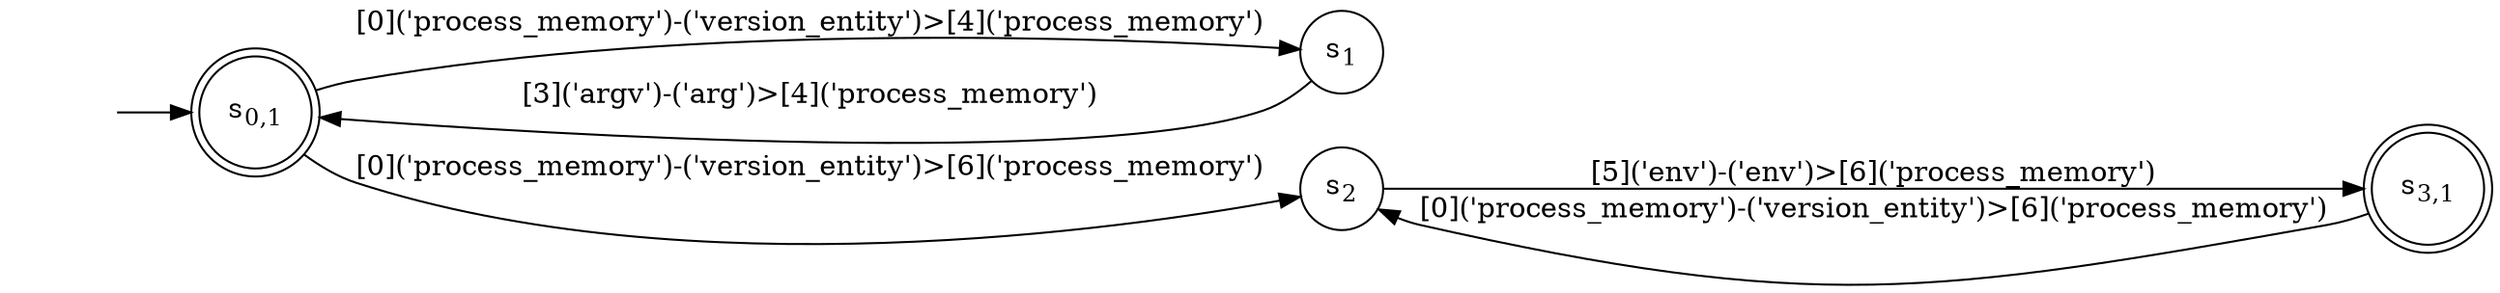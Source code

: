 digraph DFA {
    rankdir = LR;
    I [style = invis];
    I -> S0;
    S0 [label = <s<sub>0,1</sub>>, shape = circle, peripheries = 2];
    S1 [label = <s<sub>1</sub>>, shape = circle];
    S1 -> S0 [label = "[3]('argv')-('arg')>[4]('process_memory')"];
    S0 -> S1 [label = "[0]('process_memory')-('version_entity')>[4]('process_memory')"];
    S2 [label = <s<sub>2</sub>>, shape = circle];
    S3 [label = <s<sub>3,1</sub>>, shape = circle, peripheries = 2];
    S3 -> S2 [label = "[0]('process_memory')-('version_entity')>[6]('process_memory')"];
    S2 -> S3 [label = "[5]('env')-('env')>[6]('process_memory')"];
    S0 -> S2 [label = "[0]('process_memory')-('version_entity')>[6]('process_memory')"];
}
